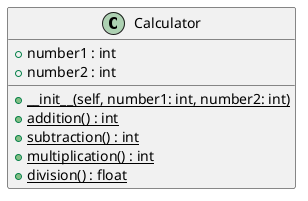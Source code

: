 @startuml
Class Calculator {
    +number1 : int
    +number2 : int
    __
    + {static} __init__(self, number1: int, number2: int)
    + {static} addition() : int
    + {static} subtraction() : int
    + {static} multiplication() : int
    + {static} division() : float
}
@enduml
